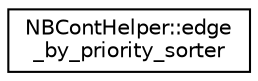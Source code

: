 digraph "Graphical Class Hierarchy"
{
  edge [fontname="Helvetica",fontsize="10",labelfontname="Helvetica",labelfontsize="10"];
  node [fontname="Helvetica",fontsize="10",shape=record];
  rankdir="LR";
  Node0 [label="NBContHelper::edge\l_by_priority_sorter",height=0.2,width=0.4,color="black", fillcolor="white", style="filled",URL="$d5/d05/class_n_b_cont_helper_1_1edge__by__priority__sorter.html"];
}
